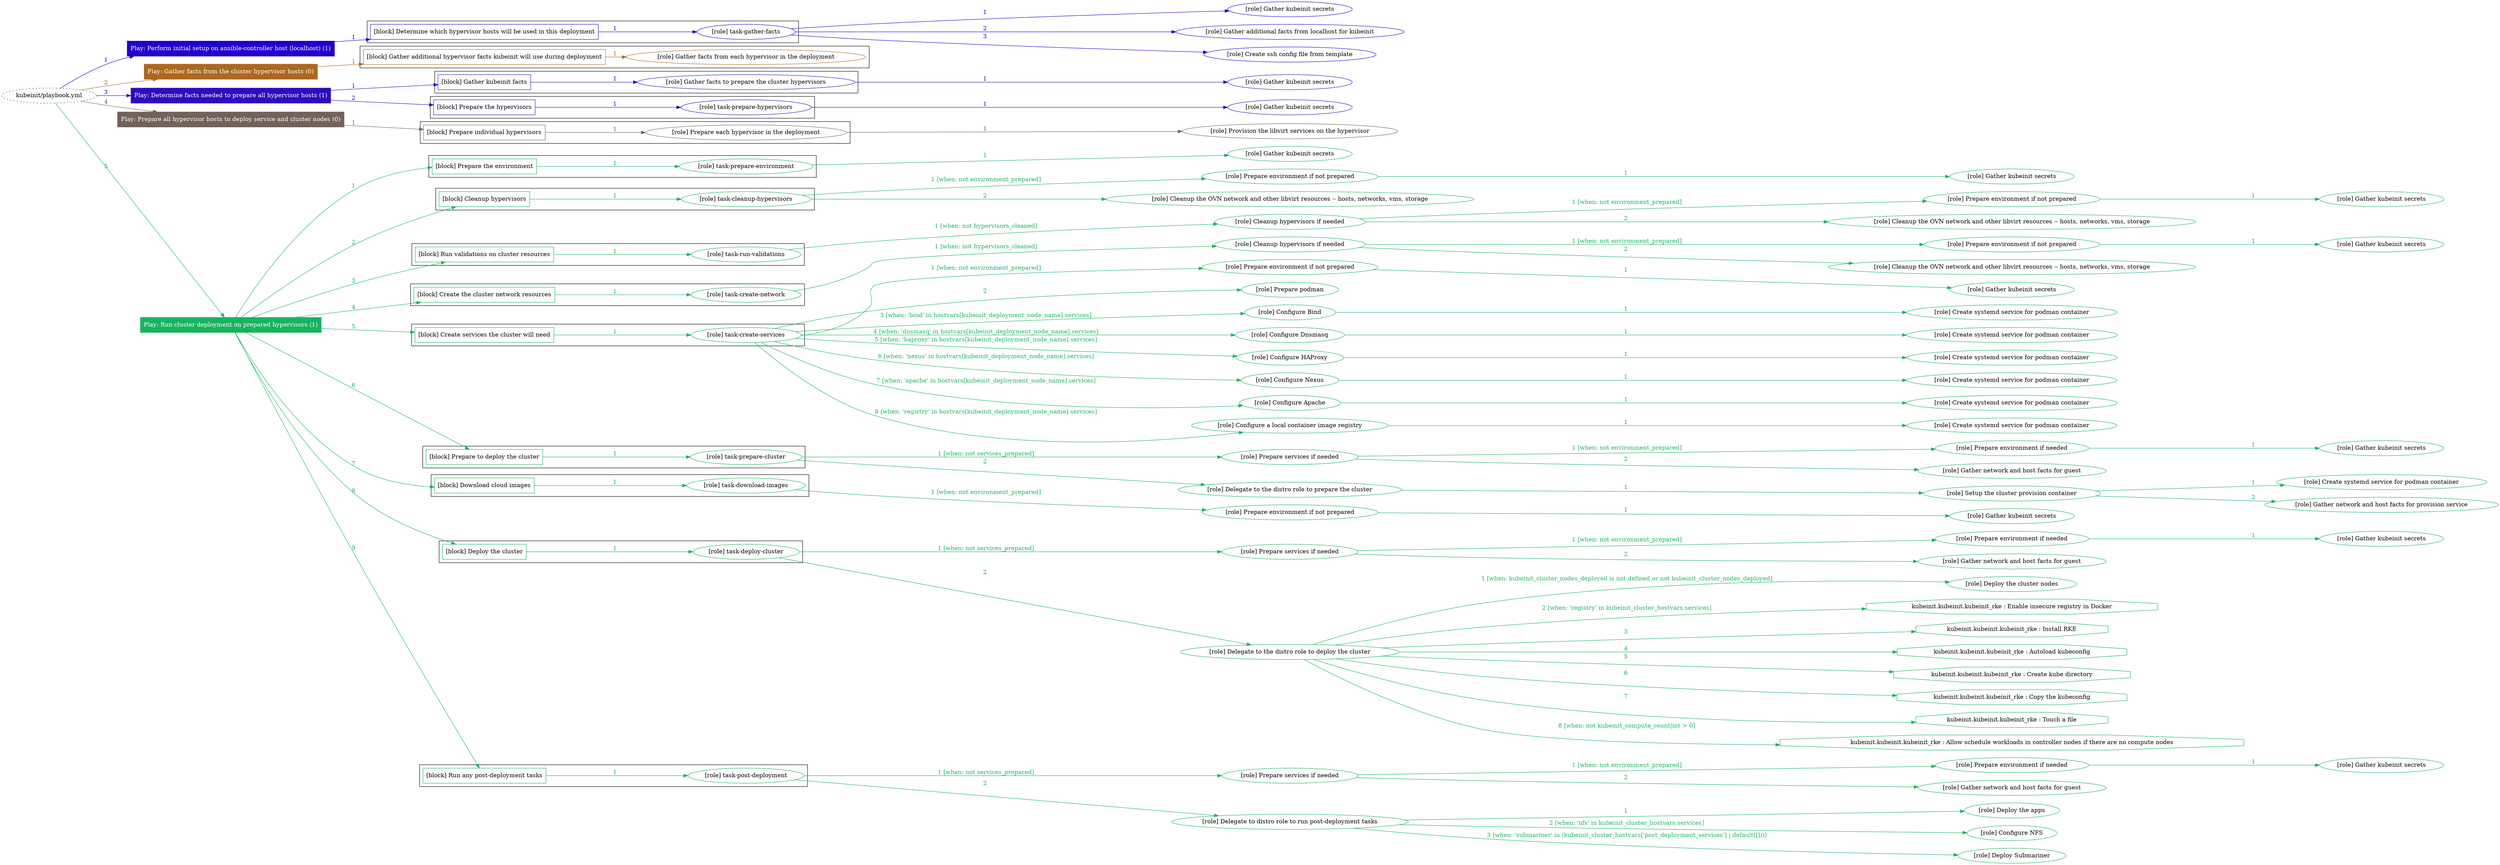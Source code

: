 digraph {
	graph [concentrate=true ordering=in rankdir=LR ratio=fill]
	edge [esep=5 sep=10]
	"kubeinit/playbook.yml" [URL="/home/runner/work/kubeinit/kubeinit/kubeinit/playbook.yml" id=playbook_9cfd2df0 style=dotted]
	play_cbe8b0b2 [label="Play: Perform initial setup on ansible-controller host (localhost) (1)" URL="/home/runner/work/kubeinit/kubeinit/kubeinit/playbook.yml" color="#2200cc" fontcolor="#ffffff" id=play_cbe8b0b2 shape=box style=filled tooltip=localhost]
	"kubeinit/playbook.yml" -> play_cbe8b0b2 [label="1 " color="#2200cc" fontcolor="#2200cc" id=edge_94b0547d labeltooltip="1 " tooltip="1 "]
	subgraph "Gather kubeinit secrets" {
		role_244c4408 [label="[role] Gather kubeinit secrets" URL="/home/runner/.ansible/collections/ansible_collections/kubeinit/kubeinit/roles/kubeinit_prepare/tasks/build_hypervisors_group.yml" color="#2200cc" id=role_244c4408 tooltip="Gather kubeinit secrets"]
	}
	subgraph "Gather additional facts from localhost for kubeinit" {
		role_1c0e863a [label="[role] Gather additional facts from localhost for kubeinit" URL="/home/runner/.ansible/collections/ansible_collections/kubeinit/kubeinit/roles/kubeinit_prepare/tasks/build_hypervisors_group.yml" color="#2200cc" id=role_1c0e863a tooltip="Gather additional facts from localhost for kubeinit"]
	}
	subgraph "Create ssh config file from template" {
		role_76d8376f [label="[role] Create ssh config file from template" URL="/home/runner/.ansible/collections/ansible_collections/kubeinit/kubeinit/roles/kubeinit_prepare/tasks/build_hypervisors_group.yml" color="#2200cc" id=role_76d8376f tooltip="Create ssh config file from template"]
	}
	subgraph "task-gather-facts" {
		role_5ce37dd6 [label="[role] task-gather-facts" URL="/home/runner/work/kubeinit/kubeinit/kubeinit/playbook.yml" color="#2200cc" id=role_5ce37dd6 tooltip="task-gather-facts"]
		role_5ce37dd6 -> role_244c4408 [label="1 " color="#2200cc" fontcolor="#2200cc" id=edge_6ff8e6f5 labeltooltip="1 " tooltip="1 "]
		role_5ce37dd6 -> role_1c0e863a [label="2 " color="#2200cc" fontcolor="#2200cc" id=edge_f3fed33c labeltooltip="2 " tooltip="2 "]
		role_5ce37dd6 -> role_76d8376f [label="3 " color="#2200cc" fontcolor="#2200cc" id=edge_716c55a7 labeltooltip="3 " tooltip="3 "]
	}
	subgraph "Play: Perform initial setup on ansible-controller host (localhost) (1)" {
		play_cbe8b0b2 -> block_2fc32f80 [label=1 color="#2200cc" fontcolor="#2200cc" id=edge_dafc17eb labeltooltip=1 tooltip=1]
		subgraph cluster_block_2fc32f80 {
			block_2fc32f80 [label="[block] Determine which hypervisor hosts will be used in this deployment" URL="/home/runner/work/kubeinit/kubeinit/kubeinit/playbook.yml" color="#2200cc" id=block_2fc32f80 labeltooltip="Determine which hypervisor hosts will be used in this deployment" shape=box tooltip="Determine which hypervisor hosts will be used in this deployment"]
			block_2fc32f80 -> role_5ce37dd6 [label="1 " color="#2200cc" fontcolor="#2200cc" id=edge_6f66ee02 labeltooltip="1 " tooltip="1 "]
		}
	}
	play_e4b6b9a2 [label="Play: Gather facts from the cluster hypervisor hosts (0)" URL="/home/runner/work/kubeinit/kubeinit/kubeinit/playbook.yml" color="#ad681f" fontcolor="#ffffff" id=play_e4b6b9a2 shape=box style=filled tooltip="Play: Gather facts from the cluster hypervisor hosts (0)"]
	"kubeinit/playbook.yml" -> play_e4b6b9a2 [label="2 " color="#ad681f" fontcolor="#ad681f" id=edge_95eb997e labeltooltip="2 " tooltip="2 "]
	subgraph "Gather facts from each hypervisor in the deployment" {
		role_889d8bae [label="[role] Gather facts from each hypervisor in the deployment" URL="/home/runner/work/kubeinit/kubeinit/kubeinit/playbook.yml" color="#ad681f" id=role_889d8bae tooltip="Gather facts from each hypervisor in the deployment"]
	}
	subgraph "Play: Gather facts from the cluster hypervisor hosts (0)" {
		play_e4b6b9a2 -> block_591d284b [label=1 color="#ad681f" fontcolor="#ad681f" id=edge_6fa1e8a5 labeltooltip=1 tooltip=1]
		subgraph cluster_block_591d284b {
			block_591d284b [label="[block] Gather additional hypervisor facts kubeinit will use during deployment" URL="/home/runner/work/kubeinit/kubeinit/kubeinit/playbook.yml" color="#ad681f" id=block_591d284b labeltooltip="Gather additional hypervisor facts kubeinit will use during deployment" shape=box tooltip="Gather additional hypervisor facts kubeinit will use during deployment"]
			block_591d284b -> role_889d8bae [label="1 " color="#ad681f" fontcolor="#ad681f" id=edge_783dd6a3 labeltooltip="1 " tooltip="1 "]
		}
	}
	play_b17fd118 [label="Play: Determine facts needed to prepare all hypervisor hosts (1)" URL="/home/runner/work/kubeinit/kubeinit/kubeinit/playbook.yml" color="#2f0dbf" fontcolor="#ffffff" id=play_b17fd118 shape=box style=filled tooltip=localhost]
	"kubeinit/playbook.yml" -> play_b17fd118 [label="3 " color="#2f0dbf" fontcolor="#2f0dbf" id=edge_0a22701b labeltooltip="3 " tooltip="3 "]
	subgraph "Gather kubeinit secrets" {
		role_76816f5c [label="[role] Gather kubeinit secrets" URL="/home/runner/.ansible/collections/ansible_collections/kubeinit/kubeinit/roles/kubeinit_prepare/tasks/gather_kubeinit_facts.yml" color="#2f0dbf" id=role_76816f5c tooltip="Gather kubeinit secrets"]
	}
	subgraph "Gather facts to prepare the cluster hypervisors" {
		role_97be4a41 [label="[role] Gather facts to prepare the cluster hypervisors" URL="/home/runner/work/kubeinit/kubeinit/kubeinit/playbook.yml" color="#2f0dbf" id=role_97be4a41 tooltip="Gather facts to prepare the cluster hypervisors"]
		role_97be4a41 -> role_76816f5c [label="1 " color="#2f0dbf" fontcolor="#2f0dbf" id=edge_1773887d labeltooltip="1 " tooltip="1 "]
	}
	subgraph "Gather kubeinit secrets" {
		role_c7353bce [label="[role] Gather kubeinit secrets" URL="/home/runner/.ansible/collections/ansible_collections/kubeinit/kubeinit/roles/kubeinit_prepare/tasks/gather_kubeinit_facts.yml" color="#2f0dbf" id=role_c7353bce tooltip="Gather kubeinit secrets"]
	}
	subgraph "task-prepare-hypervisors" {
		role_0537cc3e [label="[role] task-prepare-hypervisors" URL="/home/runner/work/kubeinit/kubeinit/kubeinit/playbook.yml" color="#2f0dbf" id=role_0537cc3e tooltip="task-prepare-hypervisors"]
		role_0537cc3e -> role_c7353bce [label="1 " color="#2f0dbf" fontcolor="#2f0dbf" id=edge_a2dd896e labeltooltip="1 " tooltip="1 "]
	}
	subgraph "Play: Determine facts needed to prepare all hypervisor hosts (1)" {
		play_b17fd118 -> block_006cf565 [label=1 color="#2f0dbf" fontcolor="#2f0dbf" id=edge_bb1535a9 labeltooltip=1 tooltip=1]
		subgraph cluster_block_006cf565 {
			block_006cf565 [label="[block] Gather kubeinit facts" URL="/home/runner/work/kubeinit/kubeinit/kubeinit/playbook.yml" color="#2f0dbf" id=block_006cf565 labeltooltip="Gather kubeinit facts" shape=box tooltip="Gather kubeinit facts"]
			block_006cf565 -> role_97be4a41 [label="1 " color="#2f0dbf" fontcolor="#2f0dbf" id=edge_b2e1b4f9 labeltooltip="1 " tooltip="1 "]
		}
		play_b17fd118 -> block_4443bc8c [label=2 color="#2f0dbf" fontcolor="#2f0dbf" id=edge_f3d7182a labeltooltip=2 tooltip=2]
		subgraph cluster_block_4443bc8c {
			block_4443bc8c [label="[block] Prepare the hypervisors" URL="/home/runner/work/kubeinit/kubeinit/kubeinit/playbook.yml" color="#2f0dbf" id=block_4443bc8c labeltooltip="Prepare the hypervisors" shape=box tooltip="Prepare the hypervisors"]
			block_4443bc8c -> role_0537cc3e [label="1 " color="#2f0dbf" fontcolor="#2f0dbf" id=edge_81db1920 labeltooltip="1 " tooltip="1 "]
		}
	}
	play_e1442ad7 [label="Play: Prepare all hypervisor hosts to deploy service and cluster nodes (0)" URL="/home/runner/work/kubeinit/kubeinit/kubeinit/playbook.yml" color="#72635a" fontcolor="#ffffff" id=play_e1442ad7 shape=box style=filled tooltip="Play: Prepare all hypervisor hosts to deploy service and cluster nodes (0)"]
	"kubeinit/playbook.yml" -> play_e1442ad7 [label="4 " color="#72635a" fontcolor="#72635a" id=edge_1f2fe3d3 labeltooltip="4 " tooltip="4 "]
	subgraph "Provision the libvirt services on the hypervisor" {
		role_6cb6650b [label="[role] Provision the libvirt services on the hypervisor" URL="/home/runner/.ansible/collections/ansible_collections/kubeinit/kubeinit/roles/kubeinit_prepare/tasks/prepare_hypervisor.yml" color="#72635a" id=role_6cb6650b tooltip="Provision the libvirt services on the hypervisor"]
	}
	subgraph "Prepare each hypervisor in the deployment" {
		role_2f0c4664 [label="[role] Prepare each hypervisor in the deployment" URL="/home/runner/work/kubeinit/kubeinit/kubeinit/playbook.yml" color="#72635a" id=role_2f0c4664 tooltip="Prepare each hypervisor in the deployment"]
		role_2f0c4664 -> role_6cb6650b [label="1 " color="#72635a" fontcolor="#72635a" id=edge_bfb9a04c labeltooltip="1 " tooltip="1 "]
	}
	subgraph "Play: Prepare all hypervisor hosts to deploy service and cluster nodes (0)" {
		play_e1442ad7 -> block_2cbbd883 [label=1 color="#72635a" fontcolor="#72635a" id=edge_08a7be9f labeltooltip=1 tooltip=1]
		subgraph cluster_block_2cbbd883 {
			block_2cbbd883 [label="[block] Prepare individual hypervisors" URL="/home/runner/work/kubeinit/kubeinit/kubeinit/playbook.yml" color="#72635a" id=block_2cbbd883 labeltooltip="Prepare individual hypervisors" shape=box tooltip="Prepare individual hypervisors"]
			block_2cbbd883 -> role_2f0c4664 [label="1 " color="#72635a" fontcolor="#72635a" id=edge_0280c35d labeltooltip="1 " tooltip="1 "]
		}
	}
	play_2ad6e237 [label="Play: Run cluster deployment on prepared hypervisors (1)" URL="/home/runner/work/kubeinit/kubeinit/kubeinit/playbook.yml" color="#19b360" fontcolor="#ffffff" id=play_2ad6e237 shape=box style=filled tooltip=localhost]
	"kubeinit/playbook.yml" -> play_2ad6e237 [label="5 " color="#19b360" fontcolor="#19b360" id=edge_4a10ad57 labeltooltip="5 " tooltip="5 "]
	subgraph "Gather kubeinit secrets" {
		role_0aa0b62d [label="[role] Gather kubeinit secrets" URL="/home/runner/.ansible/collections/ansible_collections/kubeinit/kubeinit/roles/kubeinit_prepare/tasks/gather_kubeinit_facts.yml" color="#19b360" id=role_0aa0b62d tooltip="Gather kubeinit secrets"]
	}
	subgraph "task-prepare-environment" {
		role_1261f07e [label="[role] task-prepare-environment" URL="/home/runner/work/kubeinit/kubeinit/kubeinit/playbook.yml" color="#19b360" id=role_1261f07e tooltip="task-prepare-environment"]
		role_1261f07e -> role_0aa0b62d [label="1 " color="#19b360" fontcolor="#19b360" id=edge_c7f31231 labeltooltip="1 " tooltip="1 "]
	}
	subgraph "Gather kubeinit secrets" {
		role_a310c405 [label="[role] Gather kubeinit secrets" URL="/home/runner/.ansible/collections/ansible_collections/kubeinit/kubeinit/roles/kubeinit_prepare/tasks/gather_kubeinit_facts.yml" color="#19b360" id=role_a310c405 tooltip="Gather kubeinit secrets"]
	}
	subgraph "Prepare environment if not prepared" {
		role_684f3b15 [label="[role] Prepare environment if not prepared" URL="/home/runner/.ansible/collections/ansible_collections/kubeinit/kubeinit/roles/kubeinit_prepare/tasks/cleanup_hypervisors.yml" color="#19b360" id=role_684f3b15 tooltip="Prepare environment if not prepared"]
		role_684f3b15 -> role_a310c405 [label="1 " color="#19b360" fontcolor="#19b360" id=edge_23dc8904 labeltooltip="1 " tooltip="1 "]
	}
	subgraph "Cleanup the OVN network and other libvirt resources -- hosts, networks, vms, storage" {
		role_e9a0c4b6 [label="[role] Cleanup the OVN network and other libvirt resources -- hosts, networks, vms, storage" URL="/home/runner/.ansible/collections/ansible_collections/kubeinit/kubeinit/roles/kubeinit_prepare/tasks/cleanup_hypervisors.yml" color="#19b360" id=role_e9a0c4b6 tooltip="Cleanup the OVN network and other libvirt resources -- hosts, networks, vms, storage"]
	}
	subgraph "task-cleanup-hypervisors" {
		role_975285ad [label="[role] task-cleanup-hypervisors" URL="/home/runner/work/kubeinit/kubeinit/kubeinit/playbook.yml" color="#19b360" id=role_975285ad tooltip="task-cleanup-hypervisors"]
		role_975285ad -> role_684f3b15 [label="1 [when: not environment_prepared]" color="#19b360" fontcolor="#19b360" id=edge_6f3d0938 labeltooltip="1 [when: not environment_prepared]" tooltip="1 [when: not environment_prepared]"]
		role_975285ad -> role_e9a0c4b6 [label="2 " color="#19b360" fontcolor="#19b360" id=edge_fd1236df labeltooltip="2 " tooltip="2 "]
	}
	subgraph "Gather kubeinit secrets" {
		role_3cac537c [label="[role] Gather kubeinit secrets" URL="/home/runner/.ansible/collections/ansible_collections/kubeinit/kubeinit/roles/kubeinit_prepare/tasks/gather_kubeinit_facts.yml" color="#19b360" id=role_3cac537c tooltip="Gather kubeinit secrets"]
	}
	subgraph "Prepare environment if not prepared" {
		role_2c24c42f [label="[role] Prepare environment if not prepared" URL="/home/runner/.ansible/collections/ansible_collections/kubeinit/kubeinit/roles/kubeinit_prepare/tasks/cleanup_hypervisors.yml" color="#19b360" id=role_2c24c42f tooltip="Prepare environment if not prepared"]
		role_2c24c42f -> role_3cac537c [label="1 " color="#19b360" fontcolor="#19b360" id=edge_b1869208 labeltooltip="1 " tooltip="1 "]
	}
	subgraph "Cleanup the OVN network and other libvirt resources -- hosts, networks, vms, storage" {
		role_2e68b818 [label="[role] Cleanup the OVN network and other libvirt resources -- hosts, networks, vms, storage" URL="/home/runner/.ansible/collections/ansible_collections/kubeinit/kubeinit/roles/kubeinit_prepare/tasks/cleanup_hypervisors.yml" color="#19b360" id=role_2e68b818 tooltip="Cleanup the OVN network and other libvirt resources -- hosts, networks, vms, storage"]
	}
	subgraph "Cleanup hypervisors if needed" {
		role_8c7149f5 [label="[role] Cleanup hypervisors if needed" URL="/home/runner/.ansible/collections/ansible_collections/kubeinit/kubeinit/roles/kubeinit_validations/tasks/main.yml" color="#19b360" id=role_8c7149f5 tooltip="Cleanup hypervisors if needed"]
		role_8c7149f5 -> role_2c24c42f [label="1 [when: not environment_prepared]" color="#19b360" fontcolor="#19b360" id=edge_be76a293 labeltooltip="1 [when: not environment_prepared]" tooltip="1 [when: not environment_prepared]"]
		role_8c7149f5 -> role_2e68b818 [label="2 " color="#19b360" fontcolor="#19b360" id=edge_ed9850ea labeltooltip="2 " tooltip="2 "]
	}
	subgraph "task-run-validations" {
		role_ed97bb2b [label="[role] task-run-validations" URL="/home/runner/work/kubeinit/kubeinit/kubeinit/playbook.yml" color="#19b360" id=role_ed97bb2b tooltip="task-run-validations"]
		role_ed97bb2b -> role_8c7149f5 [label="1 [when: not hypervisors_cleaned]" color="#19b360" fontcolor="#19b360" id=edge_2dfa2a89 labeltooltip="1 [when: not hypervisors_cleaned]" tooltip="1 [when: not hypervisors_cleaned]"]
	}
	subgraph "Gather kubeinit secrets" {
		role_d9aa895c [label="[role] Gather kubeinit secrets" URL="/home/runner/.ansible/collections/ansible_collections/kubeinit/kubeinit/roles/kubeinit_prepare/tasks/gather_kubeinit_facts.yml" color="#19b360" id=role_d9aa895c tooltip="Gather kubeinit secrets"]
	}
	subgraph "Prepare environment if not prepared" {
		role_48f66fb7 [label="[role] Prepare environment if not prepared" URL="/home/runner/.ansible/collections/ansible_collections/kubeinit/kubeinit/roles/kubeinit_prepare/tasks/cleanup_hypervisors.yml" color="#19b360" id=role_48f66fb7 tooltip="Prepare environment if not prepared"]
		role_48f66fb7 -> role_d9aa895c [label="1 " color="#19b360" fontcolor="#19b360" id=edge_5b3c2496 labeltooltip="1 " tooltip="1 "]
	}
	subgraph "Cleanup the OVN network and other libvirt resources -- hosts, networks, vms, storage" {
		role_ade54d22 [label="[role] Cleanup the OVN network and other libvirt resources -- hosts, networks, vms, storage" URL="/home/runner/.ansible/collections/ansible_collections/kubeinit/kubeinit/roles/kubeinit_prepare/tasks/cleanup_hypervisors.yml" color="#19b360" id=role_ade54d22 tooltip="Cleanup the OVN network and other libvirt resources -- hosts, networks, vms, storage"]
	}
	subgraph "Cleanup hypervisors if needed" {
		role_6fc38988 [label="[role] Cleanup hypervisors if needed" URL="/home/runner/.ansible/collections/ansible_collections/kubeinit/kubeinit/roles/kubeinit_libvirt/tasks/create_network.yml" color="#19b360" id=role_6fc38988 tooltip="Cleanup hypervisors if needed"]
		role_6fc38988 -> role_48f66fb7 [label="1 [when: not environment_prepared]" color="#19b360" fontcolor="#19b360" id=edge_da19abff labeltooltip="1 [when: not environment_prepared]" tooltip="1 [when: not environment_prepared]"]
		role_6fc38988 -> role_ade54d22 [label="2 " color="#19b360" fontcolor="#19b360" id=edge_b63cf50a labeltooltip="2 " tooltip="2 "]
	}
	subgraph "task-create-network" {
		role_6d0a88b3 [label="[role] task-create-network" URL="/home/runner/work/kubeinit/kubeinit/kubeinit/playbook.yml" color="#19b360" id=role_6d0a88b3 tooltip="task-create-network"]
		role_6d0a88b3 -> role_6fc38988 [label="1 [when: not hypervisors_cleaned]" color="#19b360" fontcolor="#19b360" id=edge_20567635 labeltooltip="1 [when: not hypervisors_cleaned]" tooltip="1 [when: not hypervisors_cleaned]"]
	}
	subgraph "Gather kubeinit secrets" {
		role_5ff65532 [label="[role] Gather kubeinit secrets" URL="/home/runner/.ansible/collections/ansible_collections/kubeinit/kubeinit/roles/kubeinit_prepare/tasks/gather_kubeinit_facts.yml" color="#19b360" id=role_5ff65532 tooltip="Gather kubeinit secrets"]
	}
	subgraph "Prepare environment if not prepared" {
		role_8dfe9c4d [label="[role] Prepare environment if not prepared" URL="/home/runner/.ansible/collections/ansible_collections/kubeinit/kubeinit/roles/kubeinit_services/tasks/main.yml" color="#19b360" id=role_8dfe9c4d tooltip="Prepare environment if not prepared"]
		role_8dfe9c4d -> role_5ff65532 [label="1 " color="#19b360" fontcolor="#19b360" id=edge_a51bc76e labeltooltip="1 " tooltip="1 "]
	}
	subgraph "Prepare podman" {
		role_df861c73 [label="[role] Prepare podman" URL="/home/runner/.ansible/collections/ansible_collections/kubeinit/kubeinit/roles/kubeinit_services/tasks/00_create_service_pod.yml" color="#19b360" id=role_df861c73 tooltip="Prepare podman"]
	}
	subgraph "Create systemd service for podman container" {
		role_e5af3544 [label="[role] Create systemd service for podman container" URL="/home/runner/.ansible/collections/ansible_collections/kubeinit/kubeinit/roles/kubeinit_bind/tasks/main.yml" color="#19b360" id=role_e5af3544 tooltip="Create systemd service for podman container"]
	}
	subgraph "Configure Bind" {
		role_80491468 [label="[role] Configure Bind" URL="/home/runner/.ansible/collections/ansible_collections/kubeinit/kubeinit/roles/kubeinit_services/tasks/start_services_containers.yml" color="#19b360" id=role_80491468 tooltip="Configure Bind"]
		role_80491468 -> role_e5af3544 [label="1 " color="#19b360" fontcolor="#19b360" id=edge_529fd236 labeltooltip="1 " tooltip="1 "]
	}
	subgraph "Create systemd service for podman container" {
		role_19619913 [label="[role] Create systemd service for podman container" URL="/home/runner/.ansible/collections/ansible_collections/kubeinit/kubeinit/roles/kubeinit_dnsmasq/tasks/main.yml" color="#19b360" id=role_19619913 tooltip="Create systemd service for podman container"]
	}
	subgraph "Configure Dnsmasq" {
		role_2e9a090e [label="[role] Configure Dnsmasq" URL="/home/runner/.ansible/collections/ansible_collections/kubeinit/kubeinit/roles/kubeinit_services/tasks/start_services_containers.yml" color="#19b360" id=role_2e9a090e tooltip="Configure Dnsmasq"]
		role_2e9a090e -> role_19619913 [label="1 " color="#19b360" fontcolor="#19b360" id=edge_5c7f4eb7 labeltooltip="1 " tooltip="1 "]
	}
	subgraph "Create systemd service for podman container" {
		role_3057c59e [label="[role] Create systemd service for podman container" URL="/home/runner/.ansible/collections/ansible_collections/kubeinit/kubeinit/roles/kubeinit_haproxy/tasks/main.yml" color="#19b360" id=role_3057c59e tooltip="Create systemd service for podman container"]
	}
	subgraph "Configure HAProxy" {
		role_5ed88cbe [label="[role] Configure HAProxy" URL="/home/runner/.ansible/collections/ansible_collections/kubeinit/kubeinit/roles/kubeinit_services/tasks/start_services_containers.yml" color="#19b360" id=role_5ed88cbe tooltip="Configure HAProxy"]
		role_5ed88cbe -> role_3057c59e [label="1 " color="#19b360" fontcolor="#19b360" id=edge_7135b86b labeltooltip="1 " tooltip="1 "]
	}
	subgraph "Create systemd service for podman container" {
		role_7e5abd4e [label="[role] Create systemd service for podman container" URL="/home/runner/.ansible/collections/ansible_collections/kubeinit/kubeinit/roles/kubeinit_nexus/tasks/main.yml" color="#19b360" id=role_7e5abd4e tooltip="Create systemd service for podman container"]
	}
	subgraph "Configure Nexus" {
		role_bed59516 [label="[role] Configure Nexus" URL="/home/runner/.ansible/collections/ansible_collections/kubeinit/kubeinit/roles/kubeinit_services/tasks/start_services_containers.yml" color="#19b360" id=role_bed59516 tooltip="Configure Nexus"]
		role_bed59516 -> role_7e5abd4e [label="1 " color="#19b360" fontcolor="#19b360" id=edge_fa82890c labeltooltip="1 " tooltip="1 "]
	}
	subgraph "Create systemd service for podman container" {
		role_a0f27be6 [label="[role] Create systemd service for podman container" URL="/home/runner/.ansible/collections/ansible_collections/kubeinit/kubeinit/roles/kubeinit_apache/tasks/main.yml" color="#19b360" id=role_a0f27be6 tooltip="Create systemd service for podman container"]
	}
	subgraph "Configure Apache" {
		role_bb234b62 [label="[role] Configure Apache" URL="/home/runner/.ansible/collections/ansible_collections/kubeinit/kubeinit/roles/kubeinit_services/tasks/start_services_containers.yml" color="#19b360" id=role_bb234b62 tooltip="Configure Apache"]
		role_bb234b62 -> role_a0f27be6 [label="1 " color="#19b360" fontcolor="#19b360" id=edge_8305c19f labeltooltip="1 " tooltip="1 "]
	}
	subgraph "Create systemd service for podman container" {
		role_108b0f0f [label="[role] Create systemd service for podman container" URL="/home/runner/.ansible/collections/ansible_collections/kubeinit/kubeinit/roles/kubeinit_registry/tasks/main.yml" color="#19b360" id=role_108b0f0f tooltip="Create systemd service for podman container"]
	}
	subgraph "Configure a local container image registry" {
		role_369095e1 [label="[role] Configure a local container image registry" URL="/home/runner/.ansible/collections/ansible_collections/kubeinit/kubeinit/roles/kubeinit_services/tasks/start_services_containers.yml" color="#19b360" id=role_369095e1 tooltip="Configure a local container image registry"]
		role_369095e1 -> role_108b0f0f [label="1 " color="#19b360" fontcolor="#19b360" id=edge_143d1e57 labeltooltip="1 " tooltip="1 "]
	}
	subgraph "task-create-services" {
		role_ea7211fa [label="[role] task-create-services" URL="/home/runner/work/kubeinit/kubeinit/kubeinit/playbook.yml" color="#19b360" id=role_ea7211fa tooltip="task-create-services"]
		role_ea7211fa -> role_8dfe9c4d [label="1 [when: not environment_prepared]" color="#19b360" fontcolor="#19b360" id=edge_4259493e labeltooltip="1 [when: not environment_prepared]" tooltip="1 [when: not environment_prepared]"]
		role_ea7211fa -> role_df861c73 [label="2 " color="#19b360" fontcolor="#19b360" id=edge_c66ad86d labeltooltip="2 " tooltip="2 "]
		role_ea7211fa -> role_80491468 [label="3 [when: 'bind' in hostvars[kubeinit_deployment_node_name].services]" color="#19b360" fontcolor="#19b360" id=edge_9e150a54 labeltooltip="3 [when: 'bind' in hostvars[kubeinit_deployment_node_name].services]" tooltip="3 [when: 'bind' in hostvars[kubeinit_deployment_node_name].services]"]
		role_ea7211fa -> role_2e9a090e [label="4 [when: 'dnsmasq' in hostvars[kubeinit_deployment_node_name].services]" color="#19b360" fontcolor="#19b360" id=edge_16617100 labeltooltip="4 [when: 'dnsmasq' in hostvars[kubeinit_deployment_node_name].services]" tooltip="4 [when: 'dnsmasq' in hostvars[kubeinit_deployment_node_name].services]"]
		role_ea7211fa -> role_5ed88cbe [label="5 [when: 'haproxy' in hostvars[kubeinit_deployment_node_name].services]" color="#19b360" fontcolor="#19b360" id=edge_c01a43af labeltooltip="5 [when: 'haproxy' in hostvars[kubeinit_deployment_node_name].services]" tooltip="5 [when: 'haproxy' in hostvars[kubeinit_deployment_node_name].services]"]
		role_ea7211fa -> role_bed59516 [label="6 [when: 'nexus' in hostvars[kubeinit_deployment_node_name].services]" color="#19b360" fontcolor="#19b360" id=edge_359ac2b9 labeltooltip="6 [when: 'nexus' in hostvars[kubeinit_deployment_node_name].services]" tooltip="6 [when: 'nexus' in hostvars[kubeinit_deployment_node_name].services]"]
		role_ea7211fa -> role_bb234b62 [label="7 [when: 'apache' in hostvars[kubeinit_deployment_node_name].services]" color="#19b360" fontcolor="#19b360" id=edge_5d2b565d labeltooltip="7 [when: 'apache' in hostvars[kubeinit_deployment_node_name].services]" tooltip="7 [when: 'apache' in hostvars[kubeinit_deployment_node_name].services]"]
		role_ea7211fa -> role_369095e1 [label="8 [when: 'registry' in hostvars[kubeinit_deployment_node_name].services]" color="#19b360" fontcolor="#19b360" id=edge_b2dabb81 labeltooltip="8 [when: 'registry' in hostvars[kubeinit_deployment_node_name].services]" tooltip="8 [when: 'registry' in hostvars[kubeinit_deployment_node_name].services]"]
	}
	subgraph "Gather kubeinit secrets" {
		role_59d626a6 [label="[role] Gather kubeinit secrets" URL="/home/runner/.ansible/collections/ansible_collections/kubeinit/kubeinit/roles/kubeinit_prepare/tasks/gather_kubeinit_facts.yml" color="#19b360" id=role_59d626a6 tooltip="Gather kubeinit secrets"]
	}
	subgraph "Prepare environment if needed" {
		role_a9a37dc2 [label="[role] Prepare environment if needed" URL="/home/runner/.ansible/collections/ansible_collections/kubeinit/kubeinit/roles/kubeinit_services/tasks/prepare_services.yml" color="#19b360" id=role_a9a37dc2 tooltip="Prepare environment if needed"]
		role_a9a37dc2 -> role_59d626a6 [label="1 " color="#19b360" fontcolor="#19b360" id=edge_1fc4a3c6 labeltooltip="1 " tooltip="1 "]
	}
	subgraph "Gather network and host facts for guest" {
		role_7409635b [label="[role] Gather network and host facts for guest" URL="/home/runner/.ansible/collections/ansible_collections/kubeinit/kubeinit/roles/kubeinit_services/tasks/prepare_services.yml" color="#19b360" id=role_7409635b tooltip="Gather network and host facts for guest"]
	}
	subgraph "Prepare services if needed" {
		role_4b779532 [label="[role] Prepare services if needed" URL="/home/runner/.ansible/collections/ansible_collections/kubeinit/kubeinit/roles/kubeinit_prepare/tasks/prepare_cluster.yml" color="#19b360" id=role_4b779532 tooltip="Prepare services if needed"]
		role_4b779532 -> role_a9a37dc2 [label="1 [when: not environment_prepared]" color="#19b360" fontcolor="#19b360" id=edge_cd9fe1af labeltooltip="1 [when: not environment_prepared]" tooltip="1 [when: not environment_prepared]"]
		role_4b779532 -> role_7409635b [label="2 " color="#19b360" fontcolor="#19b360" id=edge_2c055f62 labeltooltip="2 " tooltip="2 "]
	}
	subgraph "Create systemd service for podman container" {
		role_47e3bdeb [label="[role] Create systemd service for podman container" URL="/home/runner/.ansible/collections/ansible_collections/kubeinit/kubeinit/roles/kubeinit_services/tasks/create_provision_container.yml" color="#19b360" id=role_47e3bdeb tooltip="Create systemd service for podman container"]
	}
	subgraph "Gather network and host facts for provision service" {
		role_0c359fcc [label="[role] Gather network and host facts for provision service" URL="/home/runner/.ansible/collections/ansible_collections/kubeinit/kubeinit/roles/kubeinit_services/tasks/create_provision_container.yml" color="#19b360" id=role_0c359fcc tooltip="Gather network and host facts for provision service"]
	}
	subgraph "Setup the cluster provision container" {
		role_76edd631 [label="[role] Setup the cluster provision container" URL="/home/runner/.ansible/collections/ansible_collections/kubeinit/kubeinit/roles/kubeinit_rke/tasks/prepare_cluster.yml" color="#19b360" id=role_76edd631 tooltip="Setup the cluster provision container"]
		role_76edd631 -> role_47e3bdeb [label="1 " color="#19b360" fontcolor="#19b360" id=edge_7510606f labeltooltip="1 " tooltip="1 "]
		role_76edd631 -> role_0c359fcc [label="2 " color="#19b360" fontcolor="#19b360" id=edge_61f0ea21 labeltooltip="2 " tooltip="2 "]
	}
	subgraph "Delegate to the distro role to prepare the cluster" {
		role_bfec9821 [label="[role] Delegate to the distro role to prepare the cluster" URL="/home/runner/.ansible/collections/ansible_collections/kubeinit/kubeinit/roles/kubeinit_prepare/tasks/prepare_cluster.yml" color="#19b360" id=role_bfec9821 tooltip="Delegate to the distro role to prepare the cluster"]
		role_bfec9821 -> role_76edd631 [label="1 " color="#19b360" fontcolor="#19b360" id=edge_121c91fd labeltooltip="1 " tooltip="1 "]
	}
	subgraph "task-prepare-cluster" {
		role_247063d4 [label="[role] task-prepare-cluster" URL="/home/runner/work/kubeinit/kubeinit/kubeinit/playbook.yml" color="#19b360" id=role_247063d4 tooltip="task-prepare-cluster"]
		role_247063d4 -> role_4b779532 [label="1 [when: not services_prepared]" color="#19b360" fontcolor="#19b360" id=edge_b46a81db labeltooltip="1 [when: not services_prepared]" tooltip="1 [when: not services_prepared]"]
		role_247063d4 -> role_bfec9821 [label="2 " color="#19b360" fontcolor="#19b360" id=edge_af4f3e46 labeltooltip="2 " tooltip="2 "]
	}
	subgraph "Gather kubeinit secrets" {
		role_c382de65 [label="[role] Gather kubeinit secrets" URL="/home/runner/.ansible/collections/ansible_collections/kubeinit/kubeinit/roles/kubeinit_prepare/tasks/gather_kubeinit_facts.yml" color="#19b360" id=role_c382de65 tooltip="Gather kubeinit secrets"]
	}
	subgraph "Prepare environment if not prepared" {
		role_ff9d32c4 [label="[role] Prepare environment if not prepared" URL="/home/runner/.ansible/collections/ansible_collections/kubeinit/kubeinit/roles/kubeinit_libvirt/tasks/download_cloud_images.yml" color="#19b360" id=role_ff9d32c4 tooltip="Prepare environment if not prepared"]
		role_ff9d32c4 -> role_c382de65 [label="1 " color="#19b360" fontcolor="#19b360" id=edge_b6234460 labeltooltip="1 " tooltip="1 "]
	}
	subgraph "task-download-images" {
		role_40d62dfb [label="[role] task-download-images" URL="/home/runner/work/kubeinit/kubeinit/kubeinit/playbook.yml" color="#19b360" id=role_40d62dfb tooltip="task-download-images"]
		role_40d62dfb -> role_ff9d32c4 [label="1 [when: not environment_prepared]" color="#19b360" fontcolor="#19b360" id=edge_0b268a13 labeltooltip="1 [when: not environment_prepared]" tooltip="1 [when: not environment_prepared]"]
	}
	subgraph "Gather kubeinit secrets" {
		role_9e36e88f [label="[role] Gather kubeinit secrets" URL="/home/runner/.ansible/collections/ansible_collections/kubeinit/kubeinit/roles/kubeinit_prepare/tasks/gather_kubeinit_facts.yml" color="#19b360" id=role_9e36e88f tooltip="Gather kubeinit secrets"]
	}
	subgraph "Prepare environment if needed" {
		role_320524be [label="[role] Prepare environment if needed" URL="/home/runner/.ansible/collections/ansible_collections/kubeinit/kubeinit/roles/kubeinit_services/tasks/prepare_services.yml" color="#19b360" id=role_320524be tooltip="Prepare environment if needed"]
		role_320524be -> role_9e36e88f [label="1 " color="#19b360" fontcolor="#19b360" id=edge_c1c6f29f labeltooltip="1 " tooltip="1 "]
	}
	subgraph "Gather network and host facts for guest" {
		role_fc4783bd [label="[role] Gather network and host facts for guest" URL="/home/runner/.ansible/collections/ansible_collections/kubeinit/kubeinit/roles/kubeinit_services/tasks/prepare_services.yml" color="#19b360" id=role_fc4783bd tooltip="Gather network and host facts for guest"]
	}
	subgraph "Prepare services if needed" {
		role_dec45efc [label="[role] Prepare services if needed" URL="/home/runner/.ansible/collections/ansible_collections/kubeinit/kubeinit/roles/kubeinit_prepare/tasks/deploy_cluster.yml" color="#19b360" id=role_dec45efc tooltip="Prepare services if needed"]
		role_dec45efc -> role_320524be [label="1 [when: not environment_prepared]" color="#19b360" fontcolor="#19b360" id=edge_3c95fdc1 labeltooltip="1 [when: not environment_prepared]" tooltip="1 [when: not environment_prepared]"]
		role_dec45efc -> role_fc4783bd [label="2 " color="#19b360" fontcolor="#19b360" id=edge_73905cd7 labeltooltip="2 " tooltip="2 "]
	}
	subgraph "Deploy the cluster nodes" {
		role_120758b7 [label="[role] Deploy the cluster nodes" URL="/home/runner/.ansible/collections/ansible_collections/kubeinit/kubeinit/roles/kubeinit_rke/tasks/main.yml" color="#19b360" id=role_120758b7 tooltip="Deploy the cluster nodes"]
	}
	subgraph "Delegate to the distro role to deploy the cluster" {
		role_ee6ca838 [label="[role] Delegate to the distro role to deploy the cluster" URL="/home/runner/.ansible/collections/ansible_collections/kubeinit/kubeinit/roles/kubeinit_prepare/tasks/deploy_cluster.yml" color="#19b360" id=role_ee6ca838 tooltip="Delegate to the distro role to deploy the cluster"]
		role_ee6ca838 -> role_120758b7 [label="1 [when: kubeinit_cluster_nodes_deployed is not defined or not kubeinit_cluster_nodes_deployed]" color="#19b360" fontcolor="#19b360" id=edge_6553fc01 labeltooltip="1 [when: kubeinit_cluster_nodes_deployed is not defined or not kubeinit_cluster_nodes_deployed]" tooltip="1 [when: kubeinit_cluster_nodes_deployed is not defined or not kubeinit_cluster_nodes_deployed]"]
		task_d49b2731 [label="kubeinit.kubeinit.kubeinit_rke : Enable insecure registry in Docker" URL="/home/runner/.ansible/collections/ansible_collections/kubeinit/kubeinit/roles/kubeinit_rke/tasks/main.yml" color="#19b360" id=task_d49b2731 shape=octagon tooltip="kubeinit.kubeinit.kubeinit_rke : Enable insecure registry in Docker"]
		role_ee6ca838 -> task_d49b2731 [label="2 [when: 'registry' in kubeinit_cluster_hostvars.services]" color="#19b360" fontcolor="#19b360" id=edge_aa59b134 labeltooltip="2 [when: 'registry' in kubeinit_cluster_hostvars.services]" tooltip="2 [when: 'registry' in kubeinit_cluster_hostvars.services]"]
		task_45bb58dd [label="kubeinit.kubeinit.kubeinit_rke : Install RKE" URL="/home/runner/.ansible/collections/ansible_collections/kubeinit/kubeinit/roles/kubeinit_rke/tasks/main.yml" color="#19b360" id=task_45bb58dd shape=octagon tooltip="kubeinit.kubeinit.kubeinit_rke : Install RKE"]
		role_ee6ca838 -> task_45bb58dd [label="3 " color="#19b360" fontcolor="#19b360" id=edge_9f48b1ef labeltooltip="3 " tooltip="3 "]
		task_8d6bd0e9 [label="kubeinit.kubeinit.kubeinit_rke : Autoload kubeconfig" URL="/home/runner/.ansible/collections/ansible_collections/kubeinit/kubeinit/roles/kubeinit_rke/tasks/main.yml" color="#19b360" id=task_8d6bd0e9 shape=octagon tooltip="kubeinit.kubeinit.kubeinit_rke : Autoload kubeconfig"]
		role_ee6ca838 -> task_8d6bd0e9 [label="4 " color="#19b360" fontcolor="#19b360" id=edge_40aef1ca labeltooltip="4 " tooltip="4 "]
		task_17add5e8 [label="kubeinit.kubeinit.kubeinit_rke : Create kube directory" URL="/home/runner/.ansible/collections/ansible_collections/kubeinit/kubeinit/roles/kubeinit_rke/tasks/main.yml" color="#19b360" id=task_17add5e8 shape=octagon tooltip="kubeinit.kubeinit.kubeinit_rke : Create kube directory"]
		role_ee6ca838 -> task_17add5e8 [label="5 " color="#19b360" fontcolor="#19b360" id=edge_e8ec86e6 labeltooltip="5 " tooltip="5 "]
		task_dacf86c3 [label="kubeinit.kubeinit.kubeinit_rke : Copy the kubeconfig" URL="/home/runner/.ansible/collections/ansible_collections/kubeinit/kubeinit/roles/kubeinit_rke/tasks/main.yml" color="#19b360" id=task_dacf86c3 shape=octagon tooltip="kubeinit.kubeinit.kubeinit_rke : Copy the kubeconfig"]
		role_ee6ca838 -> task_dacf86c3 [label="6 " color="#19b360" fontcolor="#19b360" id=edge_6a566a5d labeltooltip="6 " tooltip="6 "]
		task_f1dd81b3 [label="kubeinit.kubeinit.kubeinit_rke : Touch a file" URL="/home/runner/.ansible/collections/ansible_collections/kubeinit/kubeinit/roles/kubeinit_rke/tasks/main.yml" color="#19b360" id=task_f1dd81b3 shape=octagon tooltip="kubeinit.kubeinit.kubeinit_rke : Touch a file"]
		role_ee6ca838 -> task_f1dd81b3 [label="7 " color="#19b360" fontcolor="#19b360" id=edge_31761185 labeltooltip="7 " tooltip="7 "]
		task_c67c032e [label="kubeinit.kubeinit.kubeinit_rke : Allow schedule workloads in controller nodes if there are no compute nodes" URL="/home/runner/.ansible/collections/ansible_collections/kubeinit/kubeinit/roles/kubeinit_rke/tasks/main.yml" color="#19b360" id=task_c67c032e shape=octagon tooltip="kubeinit.kubeinit.kubeinit_rke : Allow schedule workloads in controller nodes if there are no compute nodes"]
		role_ee6ca838 -> task_c67c032e [label="8 [when: not kubeinit_compute_count|int > 0]" color="#19b360" fontcolor="#19b360" id=edge_203da264 labeltooltip="8 [when: not kubeinit_compute_count|int > 0]" tooltip="8 [when: not kubeinit_compute_count|int > 0]"]
	}
	subgraph "task-deploy-cluster" {
		role_74ed6eff [label="[role] task-deploy-cluster" URL="/home/runner/work/kubeinit/kubeinit/kubeinit/playbook.yml" color="#19b360" id=role_74ed6eff tooltip="task-deploy-cluster"]
		role_74ed6eff -> role_dec45efc [label="1 [when: not services_prepared]" color="#19b360" fontcolor="#19b360" id=edge_b2ed403c labeltooltip="1 [when: not services_prepared]" tooltip="1 [when: not services_prepared]"]
		role_74ed6eff -> role_ee6ca838 [label="2 " color="#19b360" fontcolor="#19b360" id=edge_2f72472c labeltooltip="2 " tooltip="2 "]
	}
	subgraph "Gather kubeinit secrets" {
		role_768f1f9d [label="[role] Gather kubeinit secrets" URL="/home/runner/.ansible/collections/ansible_collections/kubeinit/kubeinit/roles/kubeinit_prepare/tasks/gather_kubeinit_facts.yml" color="#19b360" id=role_768f1f9d tooltip="Gather kubeinit secrets"]
	}
	subgraph "Prepare environment if needed" {
		role_9a1eef04 [label="[role] Prepare environment if needed" URL="/home/runner/.ansible/collections/ansible_collections/kubeinit/kubeinit/roles/kubeinit_services/tasks/prepare_services.yml" color="#19b360" id=role_9a1eef04 tooltip="Prepare environment if needed"]
		role_9a1eef04 -> role_768f1f9d [label="1 " color="#19b360" fontcolor="#19b360" id=edge_79a6e570 labeltooltip="1 " tooltip="1 "]
	}
	subgraph "Gather network and host facts for guest" {
		role_1c21ef53 [label="[role] Gather network and host facts for guest" URL="/home/runner/.ansible/collections/ansible_collections/kubeinit/kubeinit/roles/kubeinit_services/tasks/prepare_services.yml" color="#19b360" id=role_1c21ef53 tooltip="Gather network and host facts for guest"]
	}
	subgraph "Prepare services if needed" {
		role_c4cd644f [label="[role] Prepare services if needed" URL="/home/runner/.ansible/collections/ansible_collections/kubeinit/kubeinit/roles/kubeinit_prepare/tasks/post_deployment.yml" color="#19b360" id=role_c4cd644f tooltip="Prepare services if needed"]
		role_c4cd644f -> role_9a1eef04 [label="1 [when: not environment_prepared]" color="#19b360" fontcolor="#19b360" id=edge_3dfaa7b4 labeltooltip="1 [when: not environment_prepared]" tooltip="1 [when: not environment_prepared]"]
		role_c4cd644f -> role_1c21ef53 [label="2 " color="#19b360" fontcolor="#19b360" id=edge_6ba27353 labeltooltip="2 " tooltip="2 "]
	}
	subgraph "Deploy the apps" {
		role_2f82e39b [label="[role] Deploy the apps" URL="/home/runner/.ansible/collections/ansible_collections/kubeinit/kubeinit/roles/kubeinit_rke/tasks/post_deployment_tasks.yml" color="#19b360" id=role_2f82e39b tooltip="Deploy the apps"]
	}
	subgraph "Configure NFS" {
		role_2aa5dfef [label="[role] Configure NFS" URL="/home/runner/.ansible/collections/ansible_collections/kubeinit/kubeinit/roles/kubeinit_rke/tasks/post_deployment_tasks.yml" color="#19b360" id=role_2aa5dfef tooltip="Configure NFS"]
	}
	subgraph "Deploy Submariner" {
		role_4a6431f8 [label="[role] Deploy Submariner" URL="/home/runner/.ansible/collections/ansible_collections/kubeinit/kubeinit/roles/kubeinit_rke/tasks/post_deployment_tasks.yml" color="#19b360" id=role_4a6431f8 tooltip="Deploy Submariner"]
	}
	subgraph "Delegate to distro role to run post-deployment tasks" {
		role_40b6ee4c [label="[role] Delegate to distro role to run post-deployment tasks" URL="/home/runner/.ansible/collections/ansible_collections/kubeinit/kubeinit/roles/kubeinit_prepare/tasks/post_deployment.yml" color="#19b360" id=role_40b6ee4c tooltip="Delegate to distro role to run post-deployment tasks"]
		role_40b6ee4c -> role_2f82e39b [label="1 " color="#19b360" fontcolor="#19b360" id=edge_6ef73efa labeltooltip="1 " tooltip="1 "]
		role_40b6ee4c -> role_2aa5dfef [label="2 [when: 'nfs' in kubeinit_cluster_hostvars.services]" color="#19b360" fontcolor="#19b360" id=edge_b1091617 labeltooltip="2 [when: 'nfs' in kubeinit_cluster_hostvars.services]" tooltip="2 [when: 'nfs' in kubeinit_cluster_hostvars.services]"]
		role_40b6ee4c -> role_4a6431f8 [label="3 [when: 'submariner' in (kubeinit_cluster_hostvars['post_deployment_services'] | default([]))]" color="#19b360" fontcolor="#19b360" id=edge_f2bd850a labeltooltip="3 [when: 'submariner' in (kubeinit_cluster_hostvars['post_deployment_services'] | default([]))]" tooltip="3 [when: 'submariner' in (kubeinit_cluster_hostvars['post_deployment_services'] | default([]))]"]
	}
	subgraph "task-post-deployment" {
		role_8a4f8b97 [label="[role] task-post-deployment" URL="/home/runner/work/kubeinit/kubeinit/kubeinit/playbook.yml" color="#19b360" id=role_8a4f8b97 tooltip="task-post-deployment"]
		role_8a4f8b97 -> role_c4cd644f [label="1 [when: not services_prepared]" color="#19b360" fontcolor="#19b360" id=edge_9ae0c18d labeltooltip="1 [when: not services_prepared]" tooltip="1 [when: not services_prepared]"]
		role_8a4f8b97 -> role_40b6ee4c [label="2 " color="#19b360" fontcolor="#19b360" id=edge_2c4924da labeltooltip="2 " tooltip="2 "]
	}
	subgraph "Play: Run cluster deployment on prepared hypervisors (1)" {
		play_2ad6e237 -> block_184404fe [label=1 color="#19b360" fontcolor="#19b360" id=edge_f78edd28 labeltooltip=1 tooltip=1]
		subgraph cluster_block_184404fe {
			block_184404fe [label="[block] Prepare the environment" URL="/home/runner/work/kubeinit/kubeinit/kubeinit/playbook.yml" color="#19b360" id=block_184404fe labeltooltip="Prepare the environment" shape=box tooltip="Prepare the environment"]
			block_184404fe -> role_1261f07e [label="1 " color="#19b360" fontcolor="#19b360" id=edge_5e8e6607 labeltooltip="1 " tooltip="1 "]
		}
		play_2ad6e237 -> block_bb599640 [label=2 color="#19b360" fontcolor="#19b360" id=edge_72e5dfc4 labeltooltip=2 tooltip=2]
		subgraph cluster_block_bb599640 {
			block_bb599640 [label="[block] Cleanup hypervisors" URL="/home/runner/work/kubeinit/kubeinit/kubeinit/playbook.yml" color="#19b360" id=block_bb599640 labeltooltip="Cleanup hypervisors" shape=box tooltip="Cleanup hypervisors"]
			block_bb599640 -> role_975285ad [label="1 " color="#19b360" fontcolor="#19b360" id=edge_06c0ccb8 labeltooltip="1 " tooltip="1 "]
		}
		play_2ad6e237 -> block_29bcb43b [label=3 color="#19b360" fontcolor="#19b360" id=edge_019d8b6d labeltooltip=3 tooltip=3]
		subgraph cluster_block_29bcb43b {
			block_29bcb43b [label="[block] Run validations on cluster resources" URL="/home/runner/work/kubeinit/kubeinit/kubeinit/playbook.yml" color="#19b360" id=block_29bcb43b labeltooltip="Run validations on cluster resources" shape=box tooltip="Run validations on cluster resources"]
			block_29bcb43b -> role_ed97bb2b [label="1 " color="#19b360" fontcolor="#19b360" id=edge_008efccb labeltooltip="1 " tooltip="1 "]
		}
		play_2ad6e237 -> block_faa2a880 [label=4 color="#19b360" fontcolor="#19b360" id=edge_503a8779 labeltooltip=4 tooltip=4]
		subgraph cluster_block_faa2a880 {
			block_faa2a880 [label="[block] Create the cluster network resources" URL="/home/runner/work/kubeinit/kubeinit/kubeinit/playbook.yml" color="#19b360" id=block_faa2a880 labeltooltip="Create the cluster network resources" shape=box tooltip="Create the cluster network resources"]
			block_faa2a880 -> role_6d0a88b3 [label="1 " color="#19b360" fontcolor="#19b360" id=edge_5395cd84 labeltooltip="1 " tooltip="1 "]
		}
		play_2ad6e237 -> block_483b9a47 [label=5 color="#19b360" fontcolor="#19b360" id=edge_26395231 labeltooltip=5 tooltip=5]
		subgraph cluster_block_483b9a47 {
			block_483b9a47 [label="[block] Create services the cluster will need" URL="/home/runner/work/kubeinit/kubeinit/kubeinit/playbook.yml" color="#19b360" id=block_483b9a47 labeltooltip="Create services the cluster will need" shape=box tooltip="Create services the cluster will need"]
			block_483b9a47 -> role_ea7211fa [label="1 " color="#19b360" fontcolor="#19b360" id=edge_979b487d labeltooltip="1 " tooltip="1 "]
		}
		play_2ad6e237 -> block_8ff87c89 [label=6 color="#19b360" fontcolor="#19b360" id=edge_d9e80e4e labeltooltip=6 tooltip=6]
		subgraph cluster_block_8ff87c89 {
			block_8ff87c89 [label="[block] Prepare to deploy the cluster" URL="/home/runner/work/kubeinit/kubeinit/kubeinit/playbook.yml" color="#19b360" id=block_8ff87c89 labeltooltip="Prepare to deploy the cluster" shape=box tooltip="Prepare to deploy the cluster"]
			block_8ff87c89 -> role_247063d4 [label="1 " color="#19b360" fontcolor="#19b360" id=edge_e717a262 labeltooltip="1 " tooltip="1 "]
		}
		play_2ad6e237 -> block_c49b44ba [label=7 color="#19b360" fontcolor="#19b360" id=edge_5d7a4d86 labeltooltip=7 tooltip=7]
		subgraph cluster_block_c49b44ba {
			block_c49b44ba [label="[block] Download cloud images" URL="/home/runner/work/kubeinit/kubeinit/kubeinit/playbook.yml" color="#19b360" id=block_c49b44ba labeltooltip="Download cloud images" shape=box tooltip="Download cloud images"]
			block_c49b44ba -> role_40d62dfb [label="1 " color="#19b360" fontcolor="#19b360" id=edge_9c1a2889 labeltooltip="1 " tooltip="1 "]
		}
		play_2ad6e237 -> block_0cdc38fb [label=8 color="#19b360" fontcolor="#19b360" id=edge_ffbf4336 labeltooltip=8 tooltip=8]
		subgraph cluster_block_0cdc38fb {
			block_0cdc38fb [label="[block] Deploy the cluster" URL="/home/runner/work/kubeinit/kubeinit/kubeinit/playbook.yml" color="#19b360" id=block_0cdc38fb labeltooltip="Deploy the cluster" shape=box tooltip="Deploy the cluster"]
			block_0cdc38fb -> role_74ed6eff [label="1 " color="#19b360" fontcolor="#19b360" id=edge_b571bceb labeltooltip="1 " tooltip="1 "]
		}
		play_2ad6e237 -> block_db2adede [label=9 color="#19b360" fontcolor="#19b360" id=edge_af15608e labeltooltip=9 tooltip=9]
		subgraph cluster_block_db2adede {
			block_db2adede [label="[block] Run any post-deployment tasks" URL="/home/runner/work/kubeinit/kubeinit/kubeinit/playbook.yml" color="#19b360" id=block_db2adede labeltooltip="Run any post-deployment tasks" shape=box tooltip="Run any post-deployment tasks"]
			block_db2adede -> role_8a4f8b97 [label="1 " color="#19b360" fontcolor="#19b360" id=edge_e2e02a13 labeltooltip="1 " tooltip="1 "]
		}
	}
}
